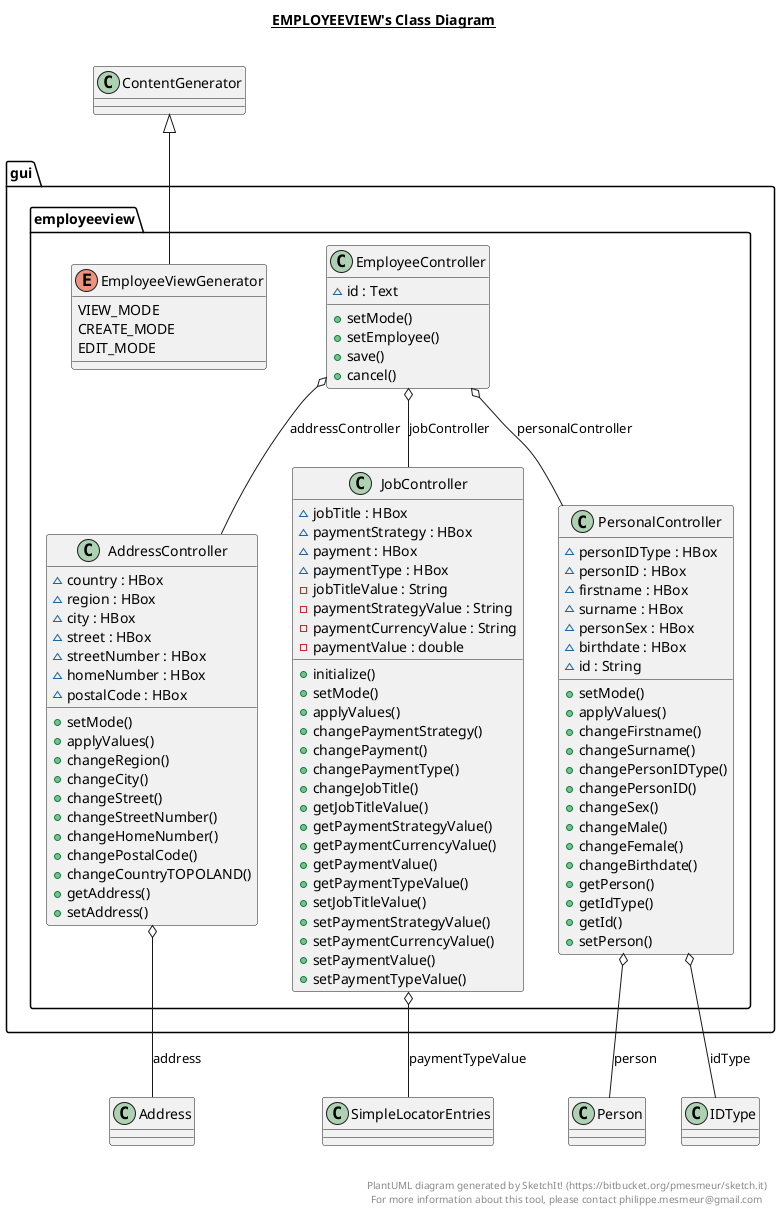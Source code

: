 @startuml

title __EMPLOYEEVIEW's Class Diagram__\n

  package gui {
    package gui.employeeview {
      class AddressController {
          ~ country : HBox
          ~ region : HBox
          ~ city : HBox
          ~ street : HBox
          ~ streetNumber : HBox
          ~ homeNumber : HBox
          ~ postalCode : HBox
          + setMode()
          + applyValues()
          + changeRegion()
          + changeCity()
          + changeStreet()
          + changeStreetNumber()
          + changeHomeNumber()
          + changePostalCode()
          + changeCountryTOPOLAND()
          + getAddress()
          + setAddress()
      }
    }
  }
  

  package gui {
    package gui.employeeview {
      class EmployeeController {
          ~ id : Text
          + setMode()
          + setEmployee()
          + save()
          + cancel()
      }
    }
  }
  

  package gui {
    package gui.employeeview {
      enum EmployeeViewGenerator {
        VIEW_MODE
        CREATE_MODE
        EDIT_MODE
      }
    }
  }
  

  package gui {
    package gui.employeeview {
      class JobController {
          ~ jobTitle : HBox
          ~ paymentStrategy : HBox
          ~ payment : HBox
          ~ paymentType : HBox
          - jobTitleValue : String
          - paymentStrategyValue : String
          - paymentCurrencyValue : String
          - paymentValue : double
          + initialize()
          + setMode()
          + applyValues()
          + changePaymentStrategy()
          + changePayment()
          + changePaymentType()
          + changeJobTitle()
          + getJobTitleValue()
          + getPaymentStrategyValue()
          + getPaymentCurrencyValue()
          + getPaymentValue()
          + getPaymentTypeValue()
          + setJobTitleValue()
          + setPaymentStrategyValue()
          + setPaymentCurrencyValue()
          + setPaymentValue()
          + setPaymentTypeValue()
      }
    }
  }
  

  package gui {
    package gui.employeeview {
      class PersonalController {
          ~ personIDType : HBox
          ~ personID : HBox
          ~ firstname : HBox
          ~ surname : HBox
          ~ personSex : HBox
          ~ birthdate : HBox
          ~ id : String
          + setMode()
          + applyValues()
          + changeFirstname()
          + changeSurname()
          + changePersonIDType()
          + changePersonID()
          + changeSex()
          + changeMale()
          + changeFemale()
          + changeBirthdate()
          + getPerson()
          + getIdType()
          + getId()
          + setPerson()
      }
    }
  }
  

  AddressController o-- Address : address
  EmployeeController o-- PersonalController : personalController
  EmployeeController o-- AddressController : addressController
  EmployeeController o-- JobController : jobController
  EmployeeViewGenerator -up-|> ContentGenerator
  JobController o-- SimpleLocatorEntries : paymentTypeValue
  PersonalController o-- Person : person
  PersonalController o-- IDType : idType


right footer


PlantUML diagram generated by SketchIt! (https://bitbucket.org/pmesmeur/sketch.it)
For more information about this tool, please contact philippe.mesmeur@gmail.com
endfooter

@enduml
